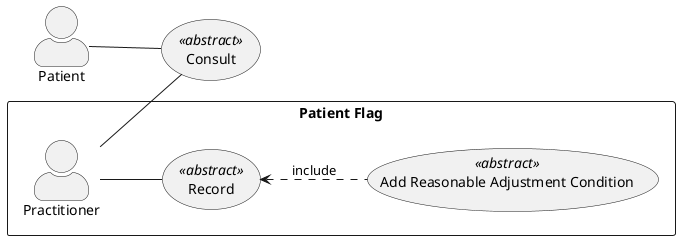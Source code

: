 @startuml

skinparam actorStyle awesome
left to right direction

rectangle "Patient Flag"{
actor Practitioner as pra
usecase "Record" as record <<abstract>>
usecase "Add Reasonable Adjustment Condition" as add <<abstract>>
}


actor Patient as pat

usecase "Consult" as consult <<abstract>>

pat -- consult
pra -- consult
pra -- record
record <.. add : include

@enduml
